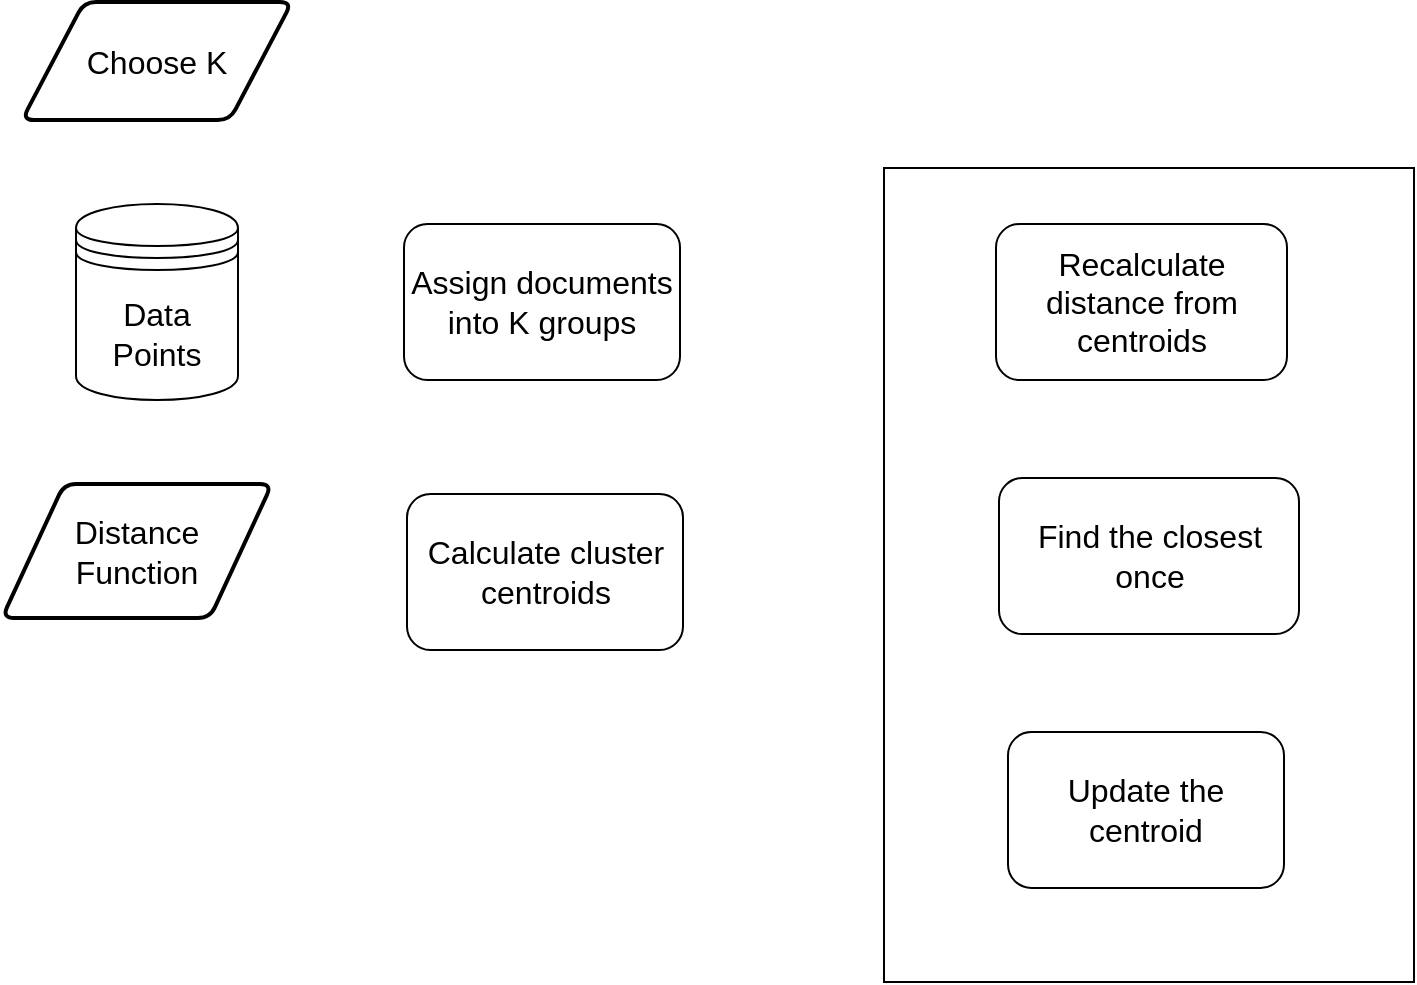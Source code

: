 <mxfile version="23.1.1" type="github">
  <diagram name="Page-1" id="OGM6WtFHZZHdioIOnwvf">
    <mxGraphModel dx="1834" dy="1222" grid="0" gridSize="10" guides="1" tooltips="1" connect="1" arrows="1" fold="1" page="0" pageScale="1" pageWidth="827" pageHeight="1169" math="0" shadow="0">
      <root>
        <mxCell id="0" />
        <mxCell id="1" parent="0" />
        <mxCell id="NwlBaL8G1z9dyVtSz0E--1" value="Data Points" style="shape=datastore;whiteSpace=wrap;html=1;fontSize=16;" vertex="1" parent="1">
          <mxGeometry x="-285" y="16" width="81" height="98" as="geometry" />
        </mxCell>
        <mxCell id="NwlBaL8G1z9dyVtSz0E--2" value="Assign documents into K groups" style="rounded=1;whiteSpace=wrap;html=1;fontSize=16;" vertex="1" parent="1">
          <mxGeometry x="-121" y="26" width="138" height="78" as="geometry" />
        </mxCell>
        <mxCell id="NwlBaL8G1z9dyVtSz0E--3" value="Choose K" style="shape=parallelogram;html=1;strokeWidth=2;perimeter=parallelogramPerimeter;whiteSpace=wrap;rounded=1;arcSize=12;size=0.23;fontSize=16;" vertex="1" parent="1">
          <mxGeometry x="-312" y="-85" width="135" height="59" as="geometry" />
        </mxCell>
        <mxCell id="NwlBaL8G1z9dyVtSz0E--4" value="Calculate cluster centroids" style="rounded=1;whiteSpace=wrap;html=1;fontSize=16;" vertex="1" parent="1">
          <mxGeometry x="-119.5" y="161" width="138" height="78" as="geometry" />
        </mxCell>
        <mxCell id="NwlBaL8G1z9dyVtSz0E--5" value="" style="rounded=0;whiteSpace=wrap;html=1;fontSize=16;" vertex="1" parent="1">
          <mxGeometry x="119" y="-2" width="265" height="407" as="geometry" />
        </mxCell>
        <mxCell id="NwlBaL8G1z9dyVtSz0E--6" value="Recalculate distance from centroids" style="rounded=1;whiteSpace=wrap;html=1;fontSize=16;" vertex="1" parent="1">
          <mxGeometry x="175" y="26" width="145.5" height="78" as="geometry" />
        </mxCell>
        <mxCell id="NwlBaL8G1z9dyVtSz0E--7" value="Find the closest once" style="rounded=1;whiteSpace=wrap;html=1;fontSize=16;" vertex="1" parent="1">
          <mxGeometry x="176.5" y="153" width="150" height="78" as="geometry" />
        </mxCell>
        <mxCell id="NwlBaL8G1z9dyVtSz0E--8" value="Distance &lt;br&gt;Function" style="shape=parallelogram;html=1;strokeWidth=2;perimeter=parallelogramPerimeter;whiteSpace=wrap;rounded=1;arcSize=12;size=0.23;fontSize=16;" vertex="1" parent="1">
          <mxGeometry x="-322" y="156" width="135" height="67" as="geometry" />
        </mxCell>
        <mxCell id="NwlBaL8G1z9dyVtSz0E--9" value="Update the centroid" style="rounded=1;whiteSpace=wrap;html=1;fontSize=16;" vertex="1" parent="1">
          <mxGeometry x="181" y="280" width="138" height="78" as="geometry" />
        </mxCell>
      </root>
    </mxGraphModel>
  </diagram>
</mxfile>
